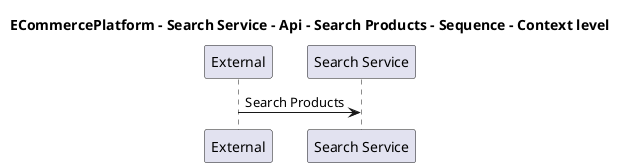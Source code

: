 @startuml

title ECommercePlatform - Search Service - Api - Search Products - Sequence - Context level

participant "External" as C4InterFlow.SoftwareSystems.ExternalSystem
participant "Search Service" as ECommercePlatform.SoftwareSystems.SearchService

C4InterFlow.SoftwareSystems.ExternalSystem -> ECommercePlatform.SoftwareSystems.SearchService : Search Products


@enduml
